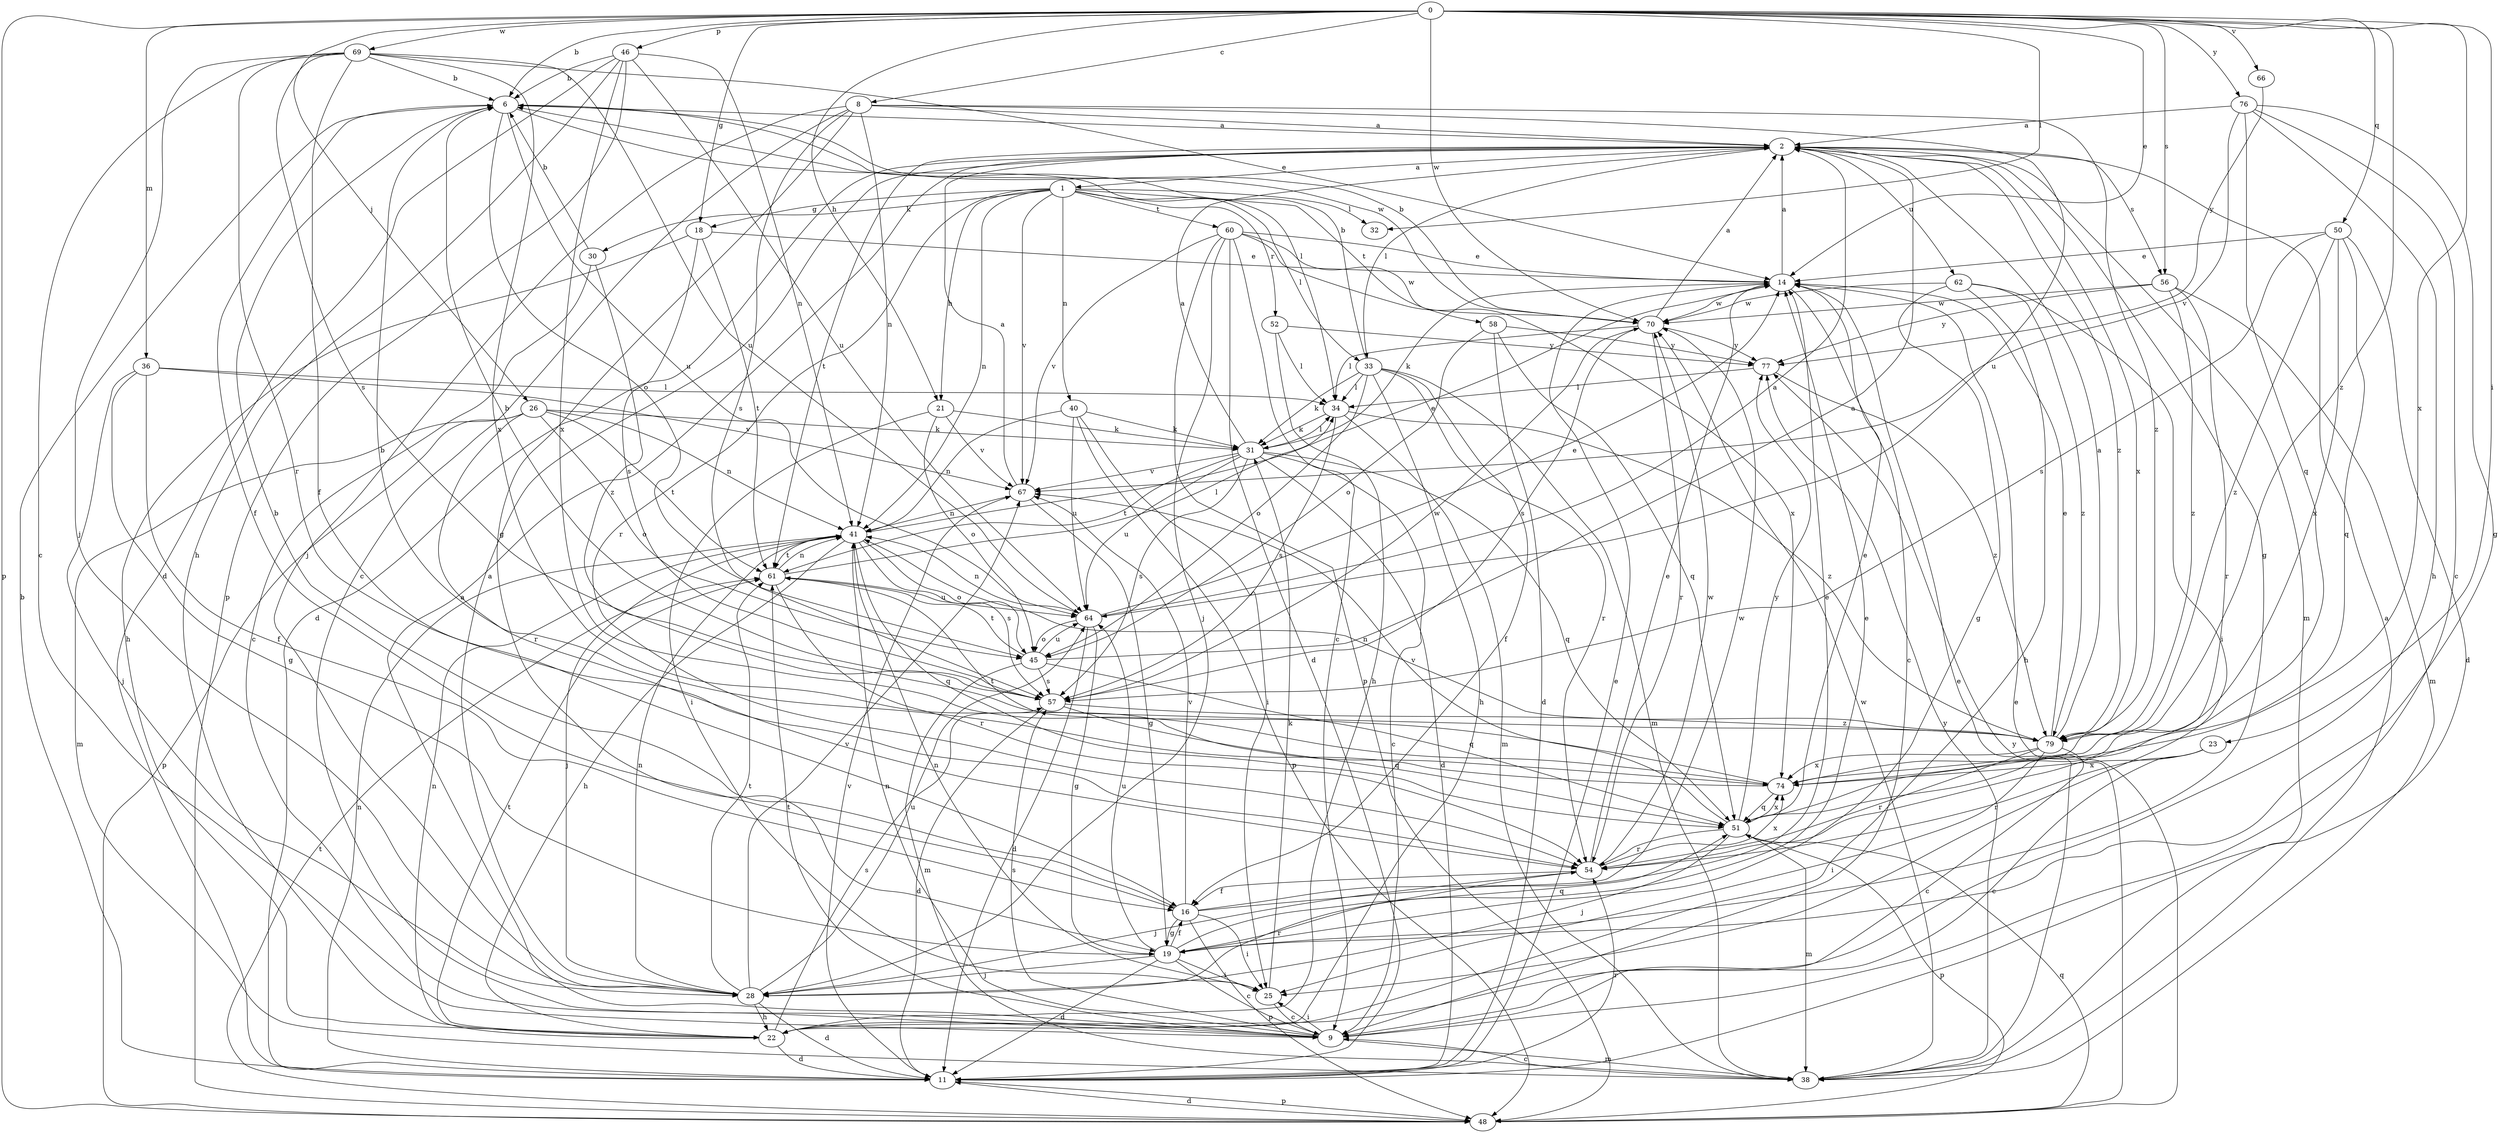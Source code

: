 strict digraph  {
0;
1;
2;
6;
8;
9;
11;
14;
16;
18;
19;
21;
22;
23;
25;
26;
28;
30;
31;
32;
33;
34;
36;
38;
40;
41;
45;
46;
48;
50;
51;
52;
54;
56;
57;
58;
60;
61;
62;
64;
66;
67;
69;
70;
74;
76;
77;
79;
0 -> 6  [label=b];
0 -> 8  [label=c];
0 -> 14  [label=e];
0 -> 18  [label=g];
0 -> 21  [label=h];
0 -> 23  [label=i];
0 -> 26  [label=j];
0 -> 32  [label=l];
0 -> 36  [label=m];
0 -> 46  [label=p];
0 -> 48  [label=p];
0 -> 50  [label=q];
0 -> 56  [label=s];
0 -> 66  [label=v];
0 -> 69  [label=w];
0 -> 70  [label=w];
0 -> 74  [label=x];
0 -> 76  [label=y];
0 -> 79  [label=z];
1 -> 18  [label=g];
1 -> 21  [label=h];
1 -> 30  [label=k];
1 -> 32  [label=l];
1 -> 33  [label=l];
1 -> 40  [label=n];
1 -> 41  [label=n];
1 -> 52  [label=r];
1 -> 54  [label=r];
1 -> 58  [label=t];
1 -> 60  [label=t];
1 -> 67  [label=v];
2 -> 1  [label=a];
2 -> 11  [label=d];
2 -> 19  [label=g];
2 -> 33  [label=l];
2 -> 38  [label=m];
2 -> 56  [label=s];
2 -> 61  [label=t];
2 -> 62  [label=u];
2 -> 74  [label=x];
2 -> 79  [label=z];
6 -> 2  [label=a];
6 -> 16  [label=f];
6 -> 34  [label=l];
6 -> 45  [label=o];
6 -> 64  [label=u];
6 -> 70  [label=w];
8 -> 2  [label=a];
8 -> 9  [label=c];
8 -> 19  [label=g];
8 -> 28  [label=j];
8 -> 41  [label=n];
8 -> 57  [label=s];
8 -> 64  [label=u];
8 -> 79  [label=z];
9 -> 2  [label=a];
9 -> 25  [label=i];
9 -> 38  [label=m];
9 -> 41  [label=n];
9 -> 57  [label=s];
9 -> 61  [label=t];
11 -> 6  [label=b];
11 -> 14  [label=e];
11 -> 41  [label=n];
11 -> 48  [label=p];
11 -> 54  [label=r];
11 -> 67  [label=v];
14 -> 2  [label=a];
14 -> 9  [label=c];
14 -> 31  [label=k];
14 -> 70  [label=w];
16 -> 6  [label=b];
16 -> 14  [label=e];
16 -> 19  [label=g];
16 -> 25  [label=i];
16 -> 48  [label=p];
16 -> 67  [label=v];
16 -> 70  [label=w];
18 -> 14  [label=e];
18 -> 22  [label=h];
18 -> 57  [label=s];
18 -> 61  [label=t];
19 -> 9  [label=c];
19 -> 11  [label=d];
19 -> 14  [label=e];
19 -> 16  [label=f];
19 -> 25  [label=i];
19 -> 28  [label=j];
19 -> 51  [label=q];
19 -> 64  [label=u];
21 -> 25  [label=i];
21 -> 31  [label=k];
21 -> 45  [label=o];
21 -> 67  [label=v];
22 -> 11  [label=d];
22 -> 41  [label=n];
22 -> 57  [label=s];
22 -> 61  [label=t];
23 -> 9  [label=c];
23 -> 54  [label=r];
23 -> 74  [label=x];
25 -> 9  [label=c];
25 -> 31  [label=k];
25 -> 41  [label=n];
26 -> 31  [label=k];
26 -> 38  [label=m];
26 -> 41  [label=n];
26 -> 45  [label=o];
26 -> 48  [label=p];
26 -> 54  [label=r];
26 -> 61  [label=t];
28 -> 2  [label=a];
28 -> 11  [label=d];
28 -> 22  [label=h];
28 -> 41  [label=n];
28 -> 54  [label=r];
28 -> 61  [label=t];
28 -> 64  [label=u];
28 -> 67  [label=v];
30 -> 6  [label=b];
30 -> 9  [label=c];
30 -> 79  [label=z];
31 -> 2  [label=a];
31 -> 9  [label=c];
31 -> 11  [label=d];
31 -> 34  [label=l];
31 -> 51  [label=q];
31 -> 57  [label=s];
31 -> 61  [label=t];
31 -> 64  [label=u];
31 -> 67  [label=v];
33 -> 6  [label=b];
33 -> 16  [label=f];
33 -> 22  [label=h];
33 -> 31  [label=k];
33 -> 34  [label=l];
33 -> 38  [label=m];
33 -> 45  [label=o];
33 -> 54  [label=r];
34 -> 31  [label=k];
34 -> 38  [label=m];
34 -> 57  [label=s];
34 -> 79  [label=z];
36 -> 16  [label=f];
36 -> 19  [label=g];
36 -> 28  [label=j];
36 -> 34  [label=l];
36 -> 67  [label=v];
38 -> 2  [label=a];
38 -> 9  [label=c];
38 -> 14  [label=e];
38 -> 70  [label=w];
38 -> 77  [label=y];
40 -> 25  [label=i];
40 -> 31  [label=k];
40 -> 41  [label=n];
40 -> 48  [label=p];
40 -> 64  [label=u];
41 -> 14  [label=e];
41 -> 22  [label=h];
41 -> 28  [label=j];
41 -> 45  [label=o];
41 -> 51  [label=q];
41 -> 57  [label=s];
41 -> 61  [label=t];
45 -> 2  [label=a];
45 -> 38  [label=m];
45 -> 51  [label=q];
45 -> 57  [label=s];
45 -> 61  [label=t];
45 -> 64  [label=u];
46 -> 6  [label=b];
46 -> 11  [label=d];
46 -> 22  [label=h];
46 -> 41  [label=n];
46 -> 48  [label=p];
46 -> 64  [label=u];
46 -> 74  [label=x];
48 -> 11  [label=d];
48 -> 14  [label=e];
48 -> 51  [label=q];
48 -> 61  [label=t];
48 -> 77  [label=y];
50 -> 11  [label=d];
50 -> 14  [label=e];
50 -> 51  [label=q];
50 -> 57  [label=s];
50 -> 74  [label=x];
50 -> 79  [label=z];
51 -> 14  [label=e];
51 -> 28  [label=j];
51 -> 38  [label=m];
51 -> 48  [label=p];
51 -> 54  [label=r];
51 -> 67  [label=v];
51 -> 74  [label=x];
51 -> 77  [label=y];
52 -> 22  [label=h];
52 -> 34  [label=l];
52 -> 77  [label=y];
54 -> 14  [label=e];
54 -> 16  [label=f];
54 -> 28  [label=j];
54 -> 70  [label=w];
54 -> 74  [label=x];
56 -> 38  [label=m];
56 -> 54  [label=r];
56 -> 70  [label=w];
56 -> 77  [label=y];
56 -> 79  [label=z];
57 -> 6  [label=b];
57 -> 11  [label=d];
57 -> 51  [label=q];
57 -> 70  [label=w];
57 -> 79  [label=z];
58 -> 11  [label=d];
58 -> 45  [label=o];
58 -> 51  [label=q];
58 -> 77  [label=y];
60 -> 9  [label=c];
60 -> 11  [label=d];
60 -> 14  [label=e];
60 -> 28  [label=j];
60 -> 48  [label=p];
60 -> 67  [label=v];
60 -> 70  [label=w];
60 -> 74  [label=x];
61 -> 34  [label=l];
61 -> 41  [label=n];
61 -> 54  [label=r];
61 -> 64  [label=u];
62 -> 19  [label=g];
62 -> 22  [label=h];
62 -> 25  [label=i];
62 -> 70  [label=w];
62 -> 79  [label=z];
64 -> 2  [label=a];
64 -> 11  [label=d];
64 -> 14  [label=e];
64 -> 19  [label=g];
64 -> 41  [label=n];
64 -> 45  [label=o];
66 -> 77  [label=y];
67 -> 2  [label=a];
67 -> 19  [label=g];
67 -> 41  [label=n];
69 -> 6  [label=b];
69 -> 9  [label=c];
69 -> 14  [label=e];
69 -> 16  [label=f];
69 -> 28  [label=j];
69 -> 54  [label=r];
69 -> 57  [label=s];
69 -> 64  [label=u];
69 -> 74  [label=x];
70 -> 2  [label=a];
70 -> 6  [label=b];
70 -> 34  [label=l];
70 -> 54  [label=r];
70 -> 57  [label=s];
70 -> 77  [label=y];
74 -> 6  [label=b];
74 -> 51  [label=q];
74 -> 61  [label=t];
76 -> 2  [label=a];
76 -> 9  [label=c];
76 -> 19  [label=g];
76 -> 22  [label=h];
76 -> 51  [label=q];
76 -> 67  [label=v];
77 -> 34  [label=l];
77 -> 79  [label=z];
79 -> 2  [label=a];
79 -> 9  [label=c];
79 -> 14  [label=e];
79 -> 25  [label=i];
79 -> 41  [label=n];
79 -> 54  [label=r];
79 -> 74  [label=x];
}
